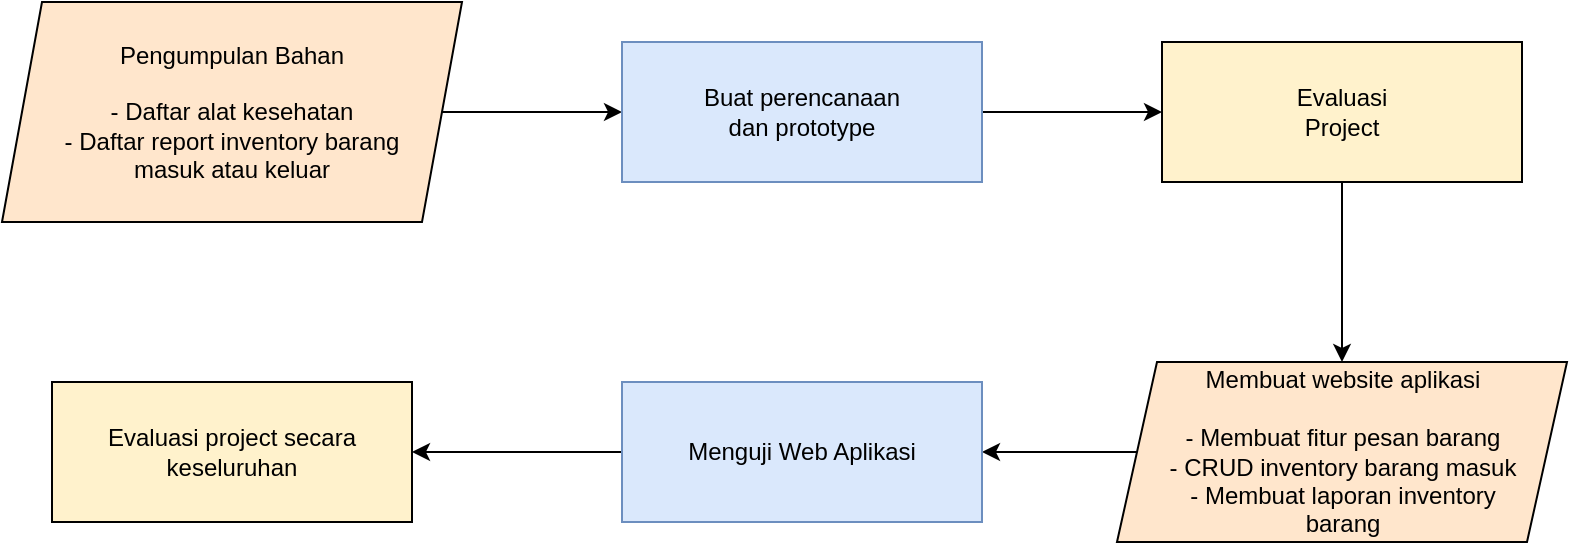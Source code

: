 <mxfile version="15.4.0" type="device" pages="2"><diagram id="r1uGHmV2H6EOM8hT3nVl" name="Metodologi Protoype"><mxGraphModel dx="790" dy="534" grid="1" gridSize="10" guides="1" tooltips="1" connect="1" arrows="1" fold="1" page="1" pageScale="1" pageWidth="1100" pageHeight="850" math="0" shadow="0"><root><mxCell id="0"/><mxCell id="1" parent="0"/><mxCell id="y-QuK0C0Qhr5jcY0SH2c-11" style="edgeStyle=orthogonalEdgeStyle;rounded=0;orthogonalLoop=1;jettySize=auto;html=1;entryX=0;entryY=0.5;entryDx=0;entryDy=0;" parent="1" source="y-QuK0C0Qhr5jcY0SH2c-1" target="y-QuK0C0Qhr5jcY0SH2c-3" edge="1"><mxGeometry relative="1" as="geometry"/></mxCell><mxCell id="y-QuK0C0Qhr5jcY0SH2c-1" value="Pengumpulan Bahan&lt;br&gt;&lt;br&gt;- Daftar alat kesehatan&lt;br&gt;- Daftar report inventory barang &lt;br&gt;masuk atau keluar" style="shape=parallelogram;perimeter=parallelogramPerimeter;whiteSpace=wrap;html=1;fixedSize=1;fillColor=#ffe6cc;strokeColor=default;" parent="1" vertex="1"><mxGeometry x="30" y="180" width="230" height="110" as="geometry"/></mxCell><mxCell id="y-QuK0C0Qhr5jcY0SH2c-12" style="edgeStyle=orthogonalEdgeStyle;rounded=0;orthogonalLoop=1;jettySize=auto;html=1;" parent="1" source="y-QuK0C0Qhr5jcY0SH2c-3" target="y-QuK0C0Qhr5jcY0SH2c-7" edge="1"><mxGeometry relative="1" as="geometry"/></mxCell><mxCell id="y-QuK0C0Qhr5jcY0SH2c-3" value="Buat perencanaan &lt;br&gt;dan prototype" style="rounded=0;whiteSpace=wrap;html=1;fillColor=#dae8fc;strokeColor=#6c8ebf;" parent="1" vertex="1"><mxGeometry x="340" y="200" width="180" height="70" as="geometry"/></mxCell><mxCell id="y-QuK0C0Qhr5jcY0SH2c-13" style="edgeStyle=orthogonalEdgeStyle;rounded=0;orthogonalLoop=1;jettySize=auto;html=1;" parent="1" source="y-QuK0C0Qhr5jcY0SH2c-7" target="y-QuK0C0Qhr5jcY0SH2c-8" edge="1"><mxGeometry relative="1" as="geometry"/></mxCell><mxCell id="y-QuK0C0Qhr5jcY0SH2c-7" value="Evaluasi&lt;br&gt;Project" style="rounded=0;whiteSpace=wrap;html=1;fillColor=#fff2cc;strokeColor=#000000;" parent="1" vertex="1"><mxGeometry x="610" y="200" width="180" height="70" as="geometry"/></mxCell><mxCell id="y-QuK0C0Qhr5jcY0SH2c-14" style="edgeStyle=orthogonalEdgeStyle;rounded=0;orthogonalLoop=1;jettySize=auto;html=1;entryX=1;entryY=0.5;entryDx=0;entryDy=0;" parent="1" source="y-QuK0C0Qhr5jcY0SH2c-8" target="y-QuK0C0Qhr5jcY0SH2c-9" edge="1"><mxGeometry relative="1" as="geometry"/></mxCell><mxCell id="y-QuK0C0Qhr5jcY0SH2c-8" value="Membuat website aplikasi&lt;br&gt;&lt;br&gt;- Membuat fitur pesan barang&lt;br&gt;- CRUD inventory barang masuk&lt;br&gt;- Membuat laporan inventory &lt;br&gt;barang" style="shape=parallelogram;perimeter=parallelogramPerimeter;whiteSpace=wrap;html=1;fixedSize=1;fillColor=#ffe6cc;strokeColor=#000000;" parent="1" vertex="1"><mxGeometry x="587.5" y="360" width="225" height="90" as="geometry"/></mxCell><mxCell id="y-QuK0C0Qhr5jcY0SH2c-15" style="edgeStyle=orthogonalEdgeStyle;rounded=0;orthogonalLoop=1;jettySize=auto;html=1;" parent="1" source="y-QuK0C0Qhr5jcY0SH2c-9" target="y-QuK0C0Qhr5jcY0SH2c-10" edge="1"><mxGeometry relative="1" as="geometry"/></mxCell><mxCell id="y-QuK0C0Qhr5jcY0SH2c-9" value="Menguji Web Aplikasi" style="rounded=0;whiteSpace=wrap;html=1;fillColor=#dae8fc;strokeColor=#6c8ebf;" parent="1" vertex="1"><mxGeometry x="340" y="370" width="180" height="70" as="geometry"/></mxCell><mxCell id="y-QuK0C0Qhr5jcY0SH2c-10" value="Evaluasi project secara keseluruhan" style="rounded=0;whiteSpace=wrap;html=1;fillColor=#fff2cc;strokeColor=#000000;" parent="1" vertex="1"><mxGeometry x="55" y="370" width="180" height="70" as="geometry"/></mxCell></root></mxGraphModel></diagram><diagram id="FT0o2CVoD1eJ8ANoSwIn" name="Use Case Diagram"><mxGraphModel dx="790" dy="534" grid="1" gridSize="10" guides="1" tooltips="1" connect="1" arrows="1" fold="1" page="1" pageScale="1" pageWidth="1100" pageHeight="850" math="0" shadow="0"><root><mxCell id="S4zbHRBKKDBlwiG8p6fK-0"/><mxCell id="S4zbHRBKKDBlwiG8p6fK-1" parent="S4zbHRBKKDBlwiG8p6fK-0"/><mxCell id="S4zbHRBKKDBlwiG8p6fK-16" style="edgeStyle=orthogonalEdgeStyle;rounded=0;orthogonalLoop=1;jettySize=auto;html=1;entryX=0;entryY=0.5;entryDx=0;entryDy=0;" parent="S4zbHRBKKDBlwiG8p6fK-1" source="S4zbHRBKKDBlwiG8p6fK-2" target="S4zbHRBKKDBlwiG8p6fK-13" edge="1"><mxGeometry relative="1" as="geometry"/></mxCell><mxCell id="S4zbHRBKKDBlwiG8p6fK-21" style="rounded=0;orthogonalLoop=1;jettySize=auto;html=1;entryX=0;entryY=0.5;entryDx=0;entryDy=0;" parent="S4zbHRBKKDBlwiG8p6fK-1" source="S4zbHRBKKDBlwiG8p6fK-2" target="S4zbHRBKKDBlwiG8p6fK-14" edge="1"><mxGeometry relative="1" as="geometry"><mxPoint x="250" y="310" as="sourcePoint"/></mxGeometry></mxCell><mxCell id="S4zbHRBKKDBlwiG8p6fK-2" value="Admin" style="shape=umlActor;verticalLabelPosition=bottom;verticalAlign=top;html=1;strokeColor=#000000;" parent="S4zbHRBKKDBlwiG8p6fK-1" vertex="1"><mxGeometry x="185" y="240" width="55" height="110" as="geometry"/></mxCell><mxCell id="S4zbHRBKKDBlwiG8p6fK-7" value="Distributor" style="shape=umlActor;verticalLabelPosition=bottom;verticalAlign=top;html=1;strokeColor=#000000;" parent="S4zbHRBKKDBlwiG8p6fK-1" vertex="1"><mxGeometry x="780" y="500" width="55" height="110" as="geometry"/></mxCell><mxCell id="S4zbHRBKKDBlwiG8p6fK-22" style="edgeStyle=none;rounded=0;orthogonalLoop=1;jettySize=auto;html=1;entryX=0;entryY=0.5;entryDx=0;entryDy=0;fillColor=#f8cecc;strokeColor=#FF0505;" parent="S4zbHRBKKDBlwiG8p6fK-1" source="S4zbHRBKKDBlwiG8p6fK-8" target="S4zbHRBKKDBlwiG8p6fK-15" edge="1"><mxGeometry relative="1" as="geometry"/></mxCell><mxCell id="S4zbHRBKKDBlwiG8p6fK-8" value="Karyawan" style="shape=umlActor;verticalLabelPosition=bottom;verticalAlign=top;html=1;strokeColor=#b85450;fillColor=#f8cecc;" parent="S4zbHRBKKDBlwiG8p6fK-1" vertex="1"><mxGeometry x="185" y="500" width="55" height="110" as="geometry"/></mxCell><mxCell id="S4zbHRBKKDBlwiG8p6fK-11" value="Sistem" style="ellipse;whiteSpace=wrap;html=1;strokeColor=#000000;fillColor=#e1d5e7;" parent="S4zbHRBKKDBlwiG8p6fK-1" vertex="1"><mxGeometry x="740" y="295" width="120" height="70" as="geometry"/></mxCell><mxCell id="S4zbHRBKKDBlwiG8p6fK-17" style="edgeStyle=orthogonalEdgeStyle;rounded=0;orthogonalLoop=1;jettySize=auto;html=1;entryX=0;entryY=0.5;entryDx=0;entryDy=0;" parent="S4zbHRBKKDBlwiG8p6fK-1" source="S4zbHRBKKDBlwiG8p6fK-13" target="S4zbHRBKKDBlwiG8p6fK-11" edge="1"><mxGeometry relative="1" as="geometry"/></mxCell><mxCell id="S4zbHRBKKDBlwiG8p6fK-13" value="Membuat Laporan Barang Masuk Dan Keluar" style="ellipse;whiteSpace=wrap;html=1;strokeColor=#000000;fillColor=#dae8fc;" parent="S4zbHRBKKDBlwiG8p6fK-1" vertex="1"><mxGeometry x="400" y="265" width="200" height="60" as="geometry"/></mxCell><mxCell id="S4zbHRBKKDBlwiG8p6fK-19" style="edgeStyle=orthogonalEdgeStyle;rounded=0;orthogonalLoop=1;jettySize=auto;html=1;" parent="S4zbHRBKKDBlwiG8p6fK-1" source="S4zbHRBKKDBlwiG8p6fK-14" target="S4zbHRBKKDBlwiG8p6fK-7" edge="1"><mxGeometry relative="1" as="geometry"/></mxCell><mxCell id="S4zbHRBKKDBlwiG8p6fK-14" value="Memesan Barang" style="ellipse;whiteSpace=wrap;html=1;strokeColor=#000000;fillColor=#dae8fc;" parent="S4zbHRBKKDBlwiG8p6fK-1" vertex="1"><mxGeometry x="400" y="400" width="200" height="45" as="geometry"/></mxCell><mxCell id="S4zbHRBKKDBlwiG8p6fK-23" style="edgeStyle=none;rounded=0;orthogonalLoop=1;jettySize=auto;html=1;fillColor=#f8cecc;strokeColor=#FF0505;exitX=1;exitY=0.5;exitDx=0;exitDy=0;" parent="S4zbHRBKKDBlwiG8p6fK-1" source="S4zbHRBKKDBlwiG8p6fK-15" target="S4zbHRBKKDBlwiG8p6fK-11" edge="1"><mxGeometry relative="1" as="geometry"/></mxCell><mxCell id="S4zbHRBKKDBlwiG8p6fK-15" value="CRUD Data Barang Masuk Dan Keluar" style="ellipse;whiteSpace=wrap;html=1;strokeColor=#000000;fillColor=#ffe6cc;" parent="S4zbHRBKKDBlwiG8p6fK-1" vertex="1"><mxGeometry x="400" y="510" width="200" height="45" as="geometry"/></mxCell></root></mxGraphModel></diagram></mxfile>